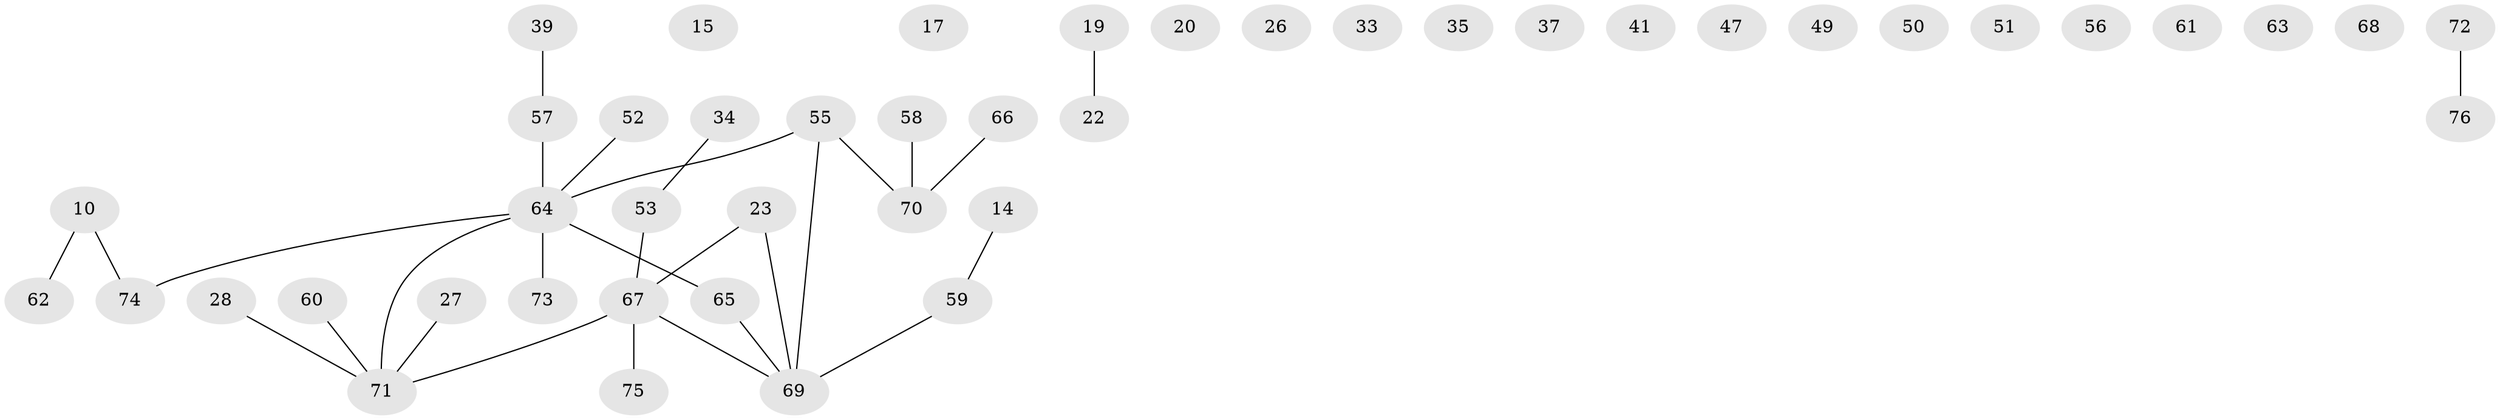 // original degree distribution, {2: 0.21052631578947367, 1: 0.2894736842105263, 3: 0.19736842105263158, 4: 0.07894736842105263, 0: 0.21052631578947367, 5: 0.013157894736842105}
// Generated by graph-tools (version 1.1) at 2025/43/03/04/25 21:43:26]
// undirected, 45 vertices, 29 edges
graph export_dot {
graph [start="1"]
  node [color=gray90,style=filled];
  10;
  14;
  15;
  17;
  19;
  20;
  22;
  23;
  26;
  27;
  28;
  33;
  34;
  35;
  37;
  39;
  41;
  47;
  49;
  50;
  51;
  52;
  53;
  55;
  56;
  57 [super="+7+31+36+38"];
  58;
  59;
  60;
  61;
  62;
  63;
  64 [super="+25+2+40+54"];
  65 [super="+12+4"];
  66;
  67 [super="+6+48"];
  68;
  69 [super="+11"];
  70 [super="+45+42+43"];
  71 [super="+32"];
  72;
  73;
  74;
  75;
  76;
  10 -- 62;
  10 -- 74;
  14 -- 59;
  19 -- 22;
  23 -- 67;
  23 -- 69;
  27 -- 71;
  28 -- 71;
  34 -- 53;
  39 -- 57;
  52 -- 64;
  53 -- 67;
  55 -- 69;
  55 -- 70;
  55 -- 64;
  57 -- 64 [weight=4];
  58 -- 70;
  59 -- 69;
  60 -- 71;
  64 -- 74;
  64 -- 71;
  64 -- 65 [weight=2];
  64 -- 73;
  65 -- 69;
  66 -- 70;
  67 -- 69;
  67 -- 71;
  67 -- 75;
  72 -- 76;
}
